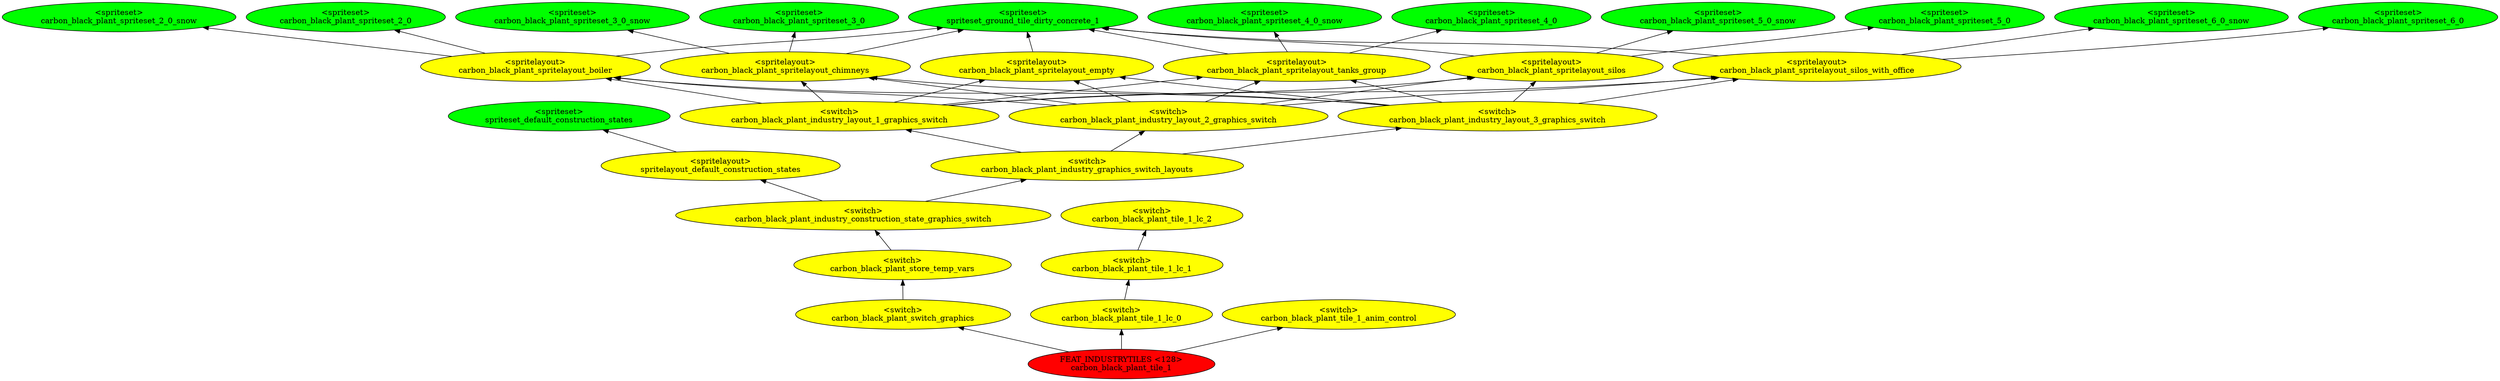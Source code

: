 digraph {
rankdir="BT"
spriteset_default_construction_states [fillcolor=green style="filled" label="<spriteset>\nspriteset_default_construction_states"]
spritelayout_default_construction_states [fillcolor=yellow style="filled" label="<spritelayout>\nspritelayout_default_construction_states"]
spriteset_ground_tile_dirty_concrete_1 [fillcolor=green style="filled" label="<spriteset>\nspriteset_ground_tile_dirty_concrete_1"]
carbon_black_plant_spriteset_2_0 [fillcolor=green style="filled" label="<spriteset>\ncarbon_black_plant_spriteset_2_0"]
carbon_black_plant_spriteset_2_0_snow [fillcolor=green style="filled" label="<spriteset>\ncarbon_black_plant_spriteset_2_0_snow"]
carbon_black_plant_spriteset_3_0 [fillcolor=green style="filled" label="<spriteset>\ncarbon_black_plant_spriteset_3_0"]
carbon_black_plant_spriteset_3_0_snow [fillcolor=green style="filled" label="<spriteset>\ncarbon_black_plant_spriteset_3_0_snow"]
carbon_black_plant_spriteset_4_0 [fillcolor=green style="filled" label="<spriteset>\ncarbon_black_plant_spriteset_4_0"]
carbon_black_plant_spriteset_4_0_snow [fillcolor=green style="filled" label="<spriteset>\ncarbon_black_plant_spriteset_4_0_snow"]
carbon_black_plant_spriteset_5_0 [fillcolor=green style="filled" label="<spriteset>\ncarbon_black_plant_spriteset_5_0"]
carbon_black_plant_spriteset_5_0_snow [fillcolor=green style="filled" label="<spriteset>\ncarbon_black_plant_spriteset_5_0_snow"]
carbon_black_plant_spriteset_6_0 [fillcolor=green style="filled" label="<spriteset>\ncarbon_black_plant_spriteset_6_0"]
carbon_black_plant_spriteset_6_0_snow [fillcolor=green style="filled" label="<spriteset>\ncarbon_black_plant_spriteset_6_0_snow"]
carbon_black_plant_spritelayout_empty [fillcolor=yellow style="filled" label="<spritelayout>\ncarbon_black_plant_spritelayout_empty"]
carbon_black_plant_spritelayout_boiler [fillcolor=yellow style="filled" label="<spritelayout>\ncarbon_black_plant_spritelayout_boiler"]
carbon_black_plant_spritelayout_chimneys [fillcolor=yellow style="filled" label="<spritelayout>\ncarbon_black_plant_spritelayout_chimneys"]
carbon_black_plant_spritelayout_tanks_group [fillcolor=yellow style="filled" label="<spritelayout>\ncarbon_black_plant_spritelayout_tanks_group"]
carbon_black_plant_spritelayout_silos [fillcolor=yellow style="filled" label="<spritelayout>\ncarbon_black_plant_spritelayout_silos"]
carbon_black_plant_spritelayout_silos_with_office [fillcolor=yellow style="filled" label="<spritelayout>\ncarbon_black_plant_spritelayout_silos_with_office"]
carbon_black_plant_industry_layout_1_graphics_switch [fillcolor=yellow style="filled" label="<switch>\ncarbon_black_plant_industry_layout_1_graphics_switch"]
carbon_black_plant_industry_layout_2_graphics_switch [fillcolor=yellow style="filled" label="<switch>\ncarbon_black_plant_industry_layout_2_graphics_switch"]
carbon_black_plant_industry_layout_3_graphics_switch [fillcolor=yellow style="filled" label="<switch>\ncarbon_black_plant_industry_layout_3_graphics_switch"]
carbon_black_plant_industry_graphics_switch_layouts [fillcolor=yellow style="filled" label="<switch>\ncarbon_black_plant_industry_graphics_switch_layouts"]
carbon_black_plant_industry_construction_state_graphics_switch [fillcolor=yellow style="filled" label="<switch>\ncarbon_black_plant_industry_construction_state_graphics_switch"]
carbon_black_plant_store_temp_vars [fillcolor=yellow style="filled" label="<switch>\ncarbon_black_plant_store_temp_vars"]
carbon_black_plant_switch_graphics [fillcolor=yellow style="filled" label="<switch>\ncarbon_black_plant_switch_graphics"]
carbon_black_plant_tile_1_lc_2 [fillcolor=yellow style="filled" label="<switch>\ncarbon_black_plant_tile_1_lc_2"]
carbon_black_plant_tile_1_lc_1 [fillcolor=yellow style="filled" label="<switch>\ncarbon_black_plant_tile_1_lc_1"]
carbon_black_plant_tile_1_lc_0 [fillcolor=yellow style="filled" label="<switch>\ncarbon_black_plant_tile_1_lc_0"]
carbon_black_plant_tile_1_anim_control [fillcolor=yellow style="filled" label="<switch>\ncarbon_black_plant_tile_1_anim_control"]
carbon_black_plant_tile_1 [fillcolor=red style="filled" label="FEAT_INDUSTRYTILES <128>\ncarbon_black_plant_tile_1"]
carbon_black_plant_industry_graphics_switch_layouts->carbon_black_plant_industry_layout_1_graphics_switch
carbon_black_plant_spritelayout_boiler->carbon_black_plant_spriteset_2_0
carbon_black_plant_industry_layout_3_graphics_switch->carbon_black_plant_spritelayout_empty
carbon_black_plant_industry_graphics_switch_layouts->carbon_black_plant_industry_layout_3_graphics_switch
carbon_black_plant_spritelayout_boiler->carbon_black_plant_spriteset_2_0_snow
carbon_black_plant_spritelayout_chimneys->carbon_black_plant_spriteset_3_0
carbon_black_plant_store_temp_vars->carbon_black_plant_industry_construction_state_graphics_switch
carbon_black_plant_industry_layout_3_graphics_switch->carbon_black_plant_spritelayout_boiler
carbon_black_plant_industry_layout_2_graphics_switch->carbon_black_plant_spritelayout_silos_with_office
carbon_black_plant_spritelayout_boiler->spriteset_ground_tile_dirty_concrete_1
carbon_black_plant_spritelayout_tanks_group->carbon_black_plant_spriteset_4_0
carbon_black_plant_industry_layout_2_graphics_switch->carbon_black_plant_spritelayout_empty
carbon_black_plant_spritelayout_tanks_group->spriteset_ground_tile_dirty_concrete_1
carbon_black_plant_industry_layout_1_graphics_switch->carbon_black_plant_spritelayout_boiler
carbon_black_plant_spritelayout_chimneys->spriteset_ground_tile_dirty_concrete_1
carbon_black_plant_spritelayout_tanks_group->carbon_black_plant_spriteset_4_0_snow
carbon_black_plant_spritelayout_chimneys->carbon_black_plant_spriteset_3_0_snow
carbon_black_plant_spritelayout_silos->spriteset_ground_tile_dirty_concrete_1
carbon_black_plant_industry_layout_1_graphics_switch->carbon_black_plant_spritelayout_empty
carbon_black_plant_spritelayout_silos_with_office->carbon_black_plant_spriteset_6_0
carbon_black_plant_spritelayout_silos_with_office->carbon_black_plant_spriteset_6_0_snow
carbon_black_plant_industry_layout_3_graphics_switch->carbon_black_plant_spritelayout_silos_with_office
carbon_black_plant_industry_layout_2_graphics_switch->carbon_black_plant_spritelayout_silos
carbon_black_plant_industry_layout_2_graphics_switch->carbon_black_plant_spritelayout_boiler
carbon_black_plant_industry_layout_3_graphics_switch->carbon_black_plant_spritelayout_tanks_group
carbon_black_plant_industry_layout_1_graphics_switch->carbon_black_plant_spritelayout_silos
carbon_black_plant_industry_construction_state_graphics_switch->spritelayout_default_construction_states
carbon_black_plant_industry_layout_3_graphics_switch->carbon_black_plant_spritelayout_chimneys
carbon_black_plant_industry_layout_1_graphics_switch->carbon_black_plant_spritelayout_chimneys
carbon_black_plant_switch_graphics->carbon_black_plant_store_temp_vars
carbon_black_plant_industry_layout_3_graphics_switch->carbon_black_plant_spritelayout_silos
carbon_black_plant_industry_layout_1_graphics_switch->carbon_black_plant_spritelayout_tanks_group
carbon_black_plant_spritelayout_silos->carbon_black_plant_spriteset_5_0
carbon_black_plant_industry_layout_1_graphics_switch->carbon_black_plant_spritelayout_silos_with_office
spritelayout_default_construction_states->spriteset_default_construction_states
carbon_black_plant_tile_1->carbon_black_plant_tile_1_lc_0
carbon_black_plant_spritelayout_silos->carbon_black_plant_spriteset_5_0_snow
carbon_black_plant_tile_1->carbon_black_plant_switch_graphics
carbon_black_plant_industry_construction_state_graphics_switch->carbon_black_plant_industry_graphics_switch_layouts
carbon_black_plant_tile_1_lc_0->carbon_black_plant_tile_1_lc_1
carbon_black_plant_spritelayout_silos_with_office->spriteset_ground_tile_dirty_concrete_1
carbon_black_plant_industry_layout_2_graphics_switch->carbon_black_plant_spritelayout_tanks_group
carbon_black_plant_tile_1_lc_1->carbon_black_plant_tile_1_lc_2
carbon_black_plant_industry_graphics_switch_layouts->carbon_black_plant_industry_layout_2_graphics_switch
carbon_black_plant_tile_1->carbon_black_plant_tile_1_anim_control
carbon_black_plant_industry_layout_2_graphics_switch->carbon_black_plant_spritelayout_chimneys
carbon_black_plant_spritelayout_empty->spriteset_ground_tile_dirty_concrete_1
}
